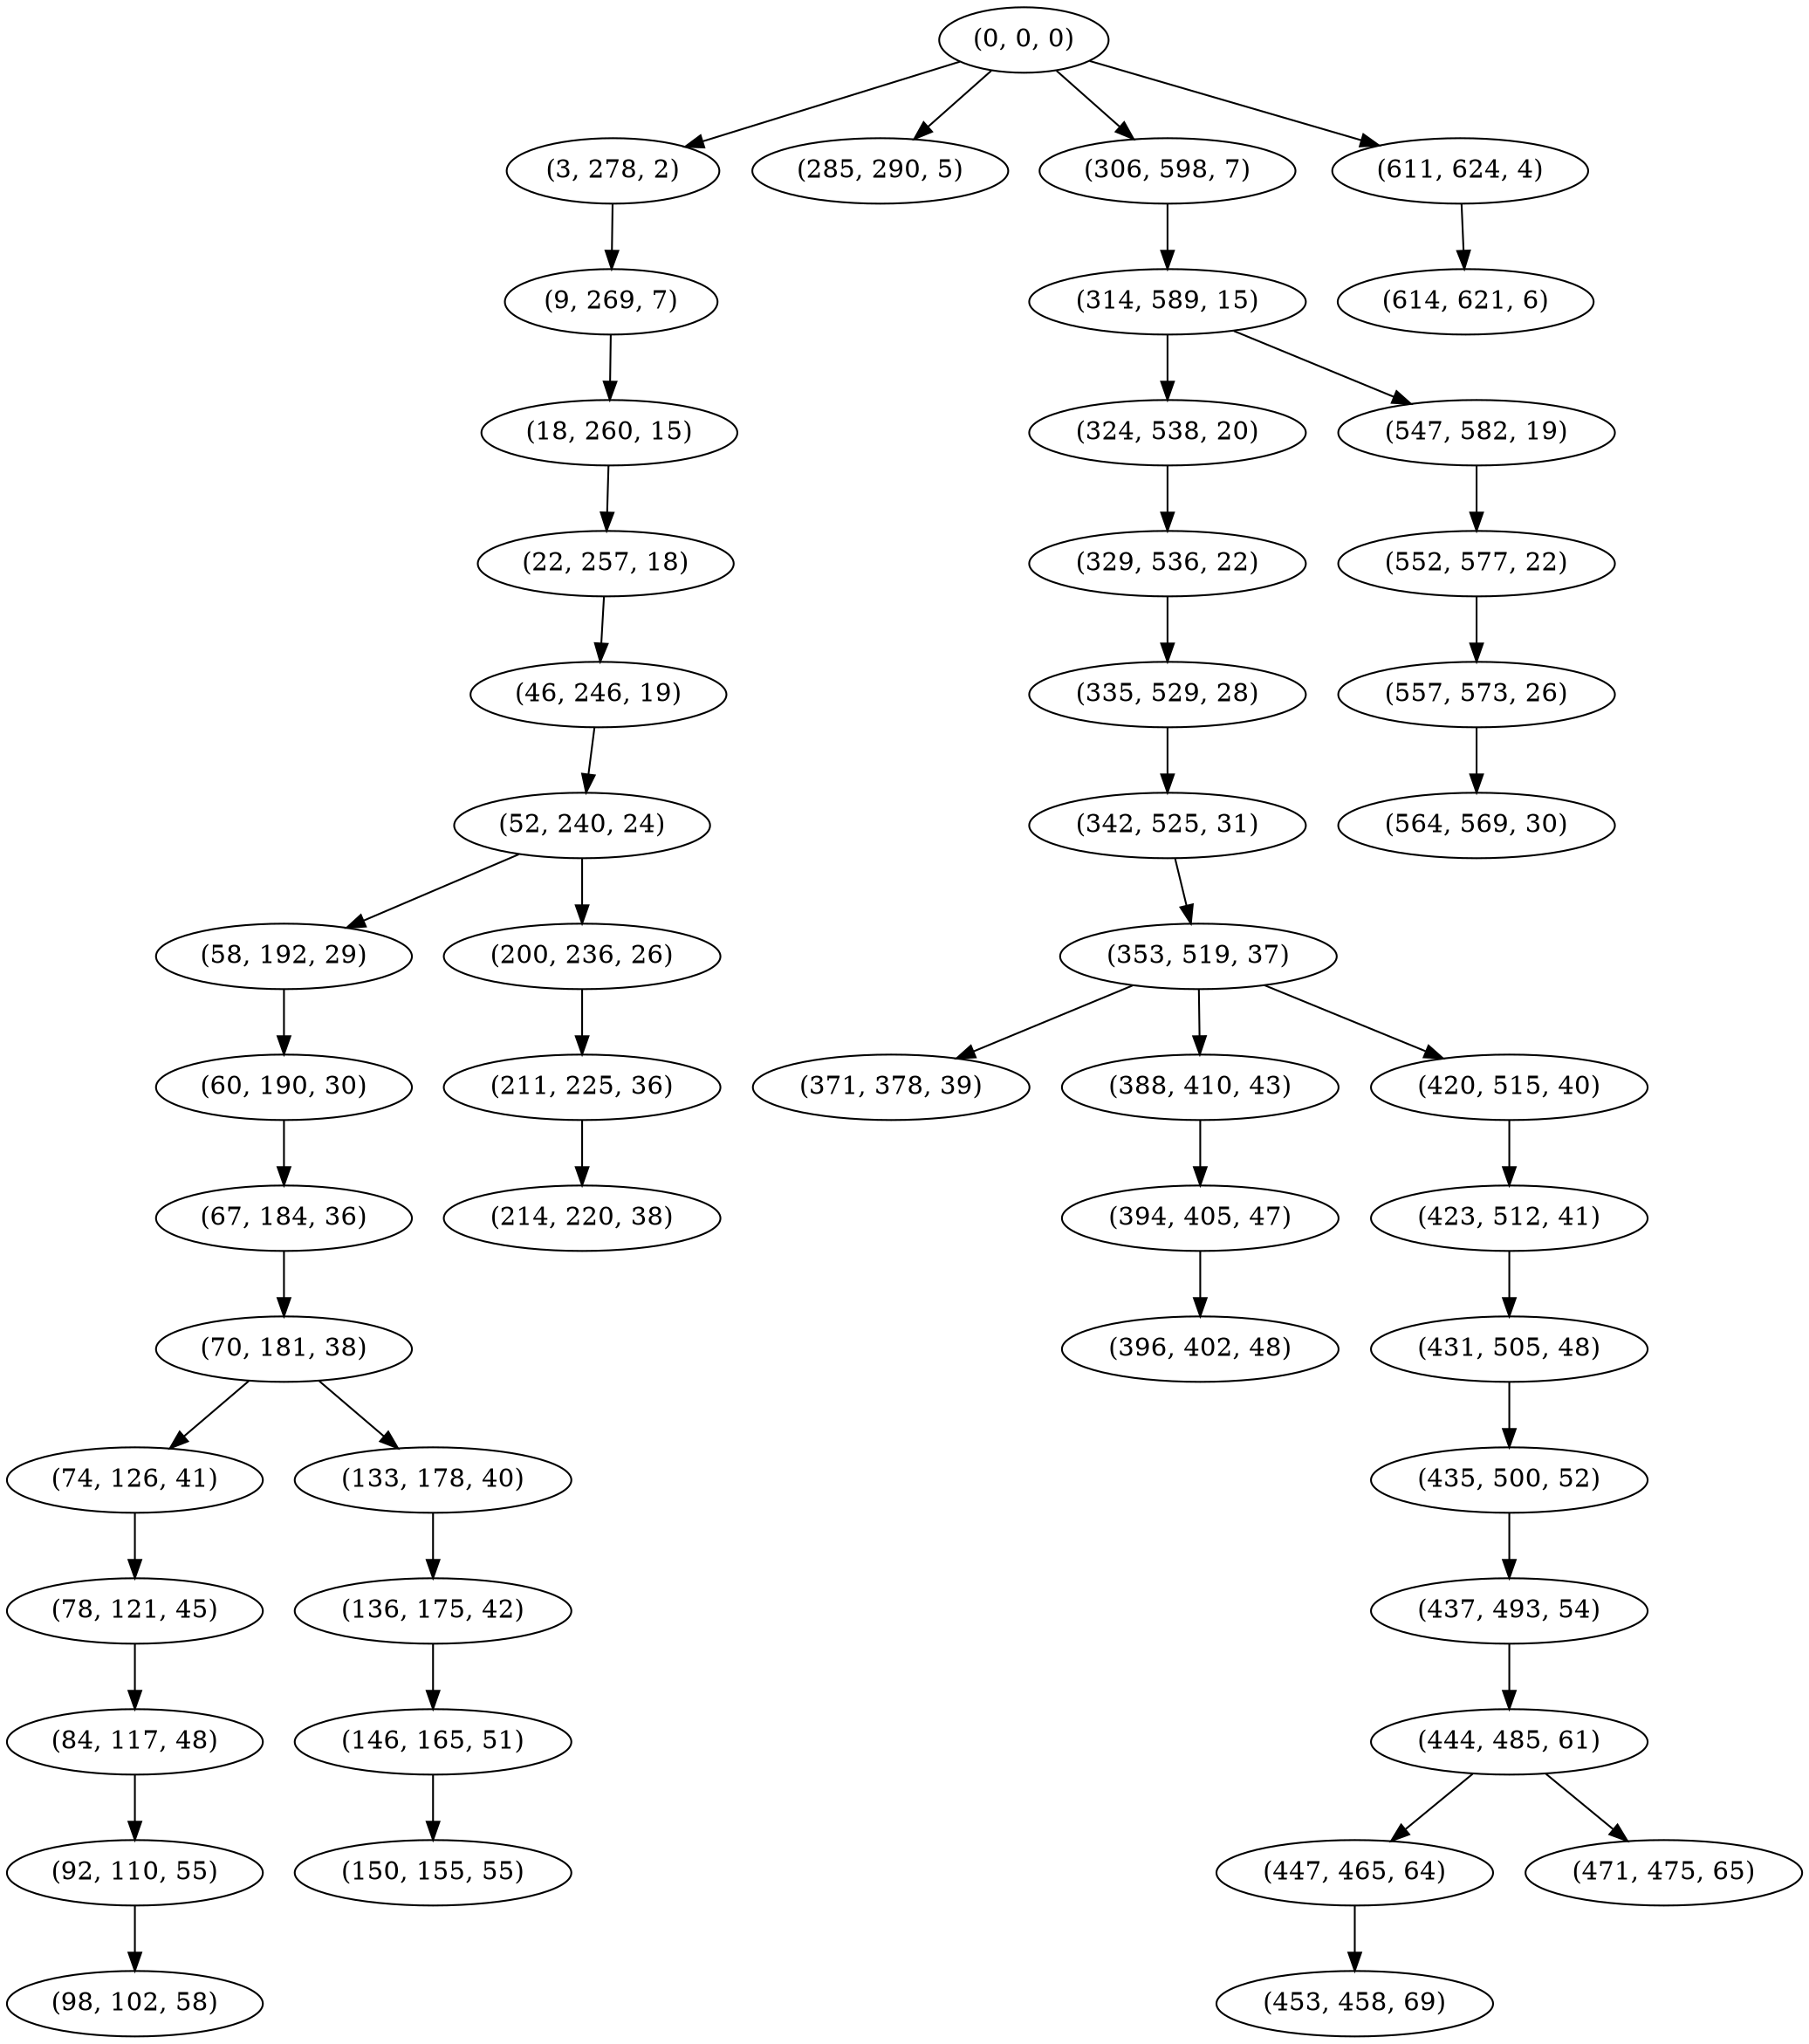 digraph tree {
    "(0, 0, 0)";
    "(3, 278, 2)";
    "(9, 269, 7)";
    "(18, 260, 15)";
    "(22, 257, 18)";
    "(46, 246, 19)";
    "(52, 240, 24)";
    "(58, 192, 29)";
    "(60, 190, 30)";
    "(67, 184, 36)";
    "(70, 181, 38)";
    "(74, 126, 41)";
    "(78, 121, 45)";
    "(84, 117, 48)";
    "(92, 110, 55)";
    "(98, 102, 58)";
    "(133, 178, 40)";
    "(136, 175, 42)";
    "(146, 165, 51)";
    "(150, 155, 55)";
    "(200, 236, 26)";
    "(211, 225, 36)";
    "(214, 220, 38)";
    "(285, 290, 5)";
    "(306, 598, 7)";
    "(314, 589, 15)";
    "(324, 538, 20)";
    "(329, 536, 22)";
    "(335, 529, 28)";
    "(342, 525, 31)";
    "(353, 519, 37)";
    "(371, 378, 39)";
    "(388, 410, 43)";
    "(394, 405, 47)";
    "(396, 402, 48)";
    "(420, 515, 40)";
    "(423, 512, 41)";
    "(431, 505, 48)";
    "(435, 500, 52)";
    "(437, 493, 54)";
    "(444, 485, 61)";
    "(447, 465, 64)";
    "(453, 458, 69)";
    "(471, 475, 65)";
    "(547, 582, 19)";
    "(552, 577, 22)";
    "(557, 573, 26)";
    "(564, 569, 30)";
    "(611, 624, 4)";
    "(614, 621, 6)";
    "(0, 0, 0)" -> "(3, 278, 2)";
    "(0, 0, 0)" -> "(285, 290, 5)";
    "(0, 0, 0)" -> "(306, 598, 7)";
    "(0, 0, 0)" -> "(611, 624, 4)";
    "(3, 278, 2)" -> "(9, 269, 7)";
    "(9, 269, 7)" -> "(18, 260, 15)";
    "(18, 260, 15)" -> "(22, 257, 18)";
    "(22, 257, 18)" -> "(46, 246, 19)";
    "(46, 246, 19)" -> "(52, 240, 24)";
    "(52, 240, 24)" -> "(58, 192, 29)";
    "(52, 240, 24)" -> "(200, 236, 26)";
    "(58, 192, 29)" -> "(60, 190, 30)";
    "(60, 190, 30)" -> "(67, 184, 36)";
    "(67, 184, 36)" -> "(70, 181, 38)";
    "(70, 181, 38)" -> "(74, 126, 41)";
    "(70, 181, 38)" -> "(133, 178, 40)";
    "(74, 126, 41)" -> "(78, 121, 45)";
    "(78, 121, 45)" -> "(84, 117, 48)";
    "(84, 117, 48)" -> "(92, 110, 55)";
    "(92, 110, 55)" -> "(98, 102, 58)";
    "(133, 178, 40)" -> "(136, 175, 42)";
    "(136, 175, 42)" -> "(146, 165, 51)";
    "(146, 165, 51)" -> "(150, 155, 55)";
    "(200, 236, 26)" -> "(211, 225, 36)";
    "(211, 225, 36)" -> "(214, 220, 38)";
    "(306, 598, 7)" -> "(314, 589, 15)";
    "(314, 589, 15)" -> "(324, 538, 20)";
    "(314, 589, 15)" -> "(547, 582, 19)";
    "(324, 538, 20)" -> "(329, 536, 22)";
    "(329, 536, 22)" -> "(335, 529, 28)";
    "(335, 529, 28)" -> "(342, 525, 31)";
    "(342, 525, 31)" -> "(353, 519, 37)";
    "(353, 519, 37)" -> "(371, 378, 39)";
    "(353, 519, 37)" -> "(388, 410, 43)";
    "(353, 519, 37)" -> "(420, 515, 40)";
    "(388, 410, 43)" -> "(394, 405, 47)";
    "(394, 405, 47)" -> "(396, 402, 48)";
    "(420, 515, 40)" -> "(423, 512, 41)";
    "(423, 512, 41)" -> "(431, 505, 48)";
    "(431, 505, 48)" -> "(435, 500, 52)";
    "(435, 500, 52)" -> "(437, 493, 54)";
    "(437, 493, 54)" -> "(444, 485, 61)";
    "(444, 485, 61)" -> "(447, 465, 64)";
    "(444, 485, 61)" -> "(471, 475, 65)";
    "(447, 465, 64)" -> "(453, 458, 69)";
    "(547, 582, 19)" -> "(552, 577, 22)";
    "(552, 577, 22)" -> "(557, 573, 26)";
    "(557, 573, 26)" -> "(564, 569, 30)";
    "(611, 624, 4)" -> "(614, 621, 6)";
}
